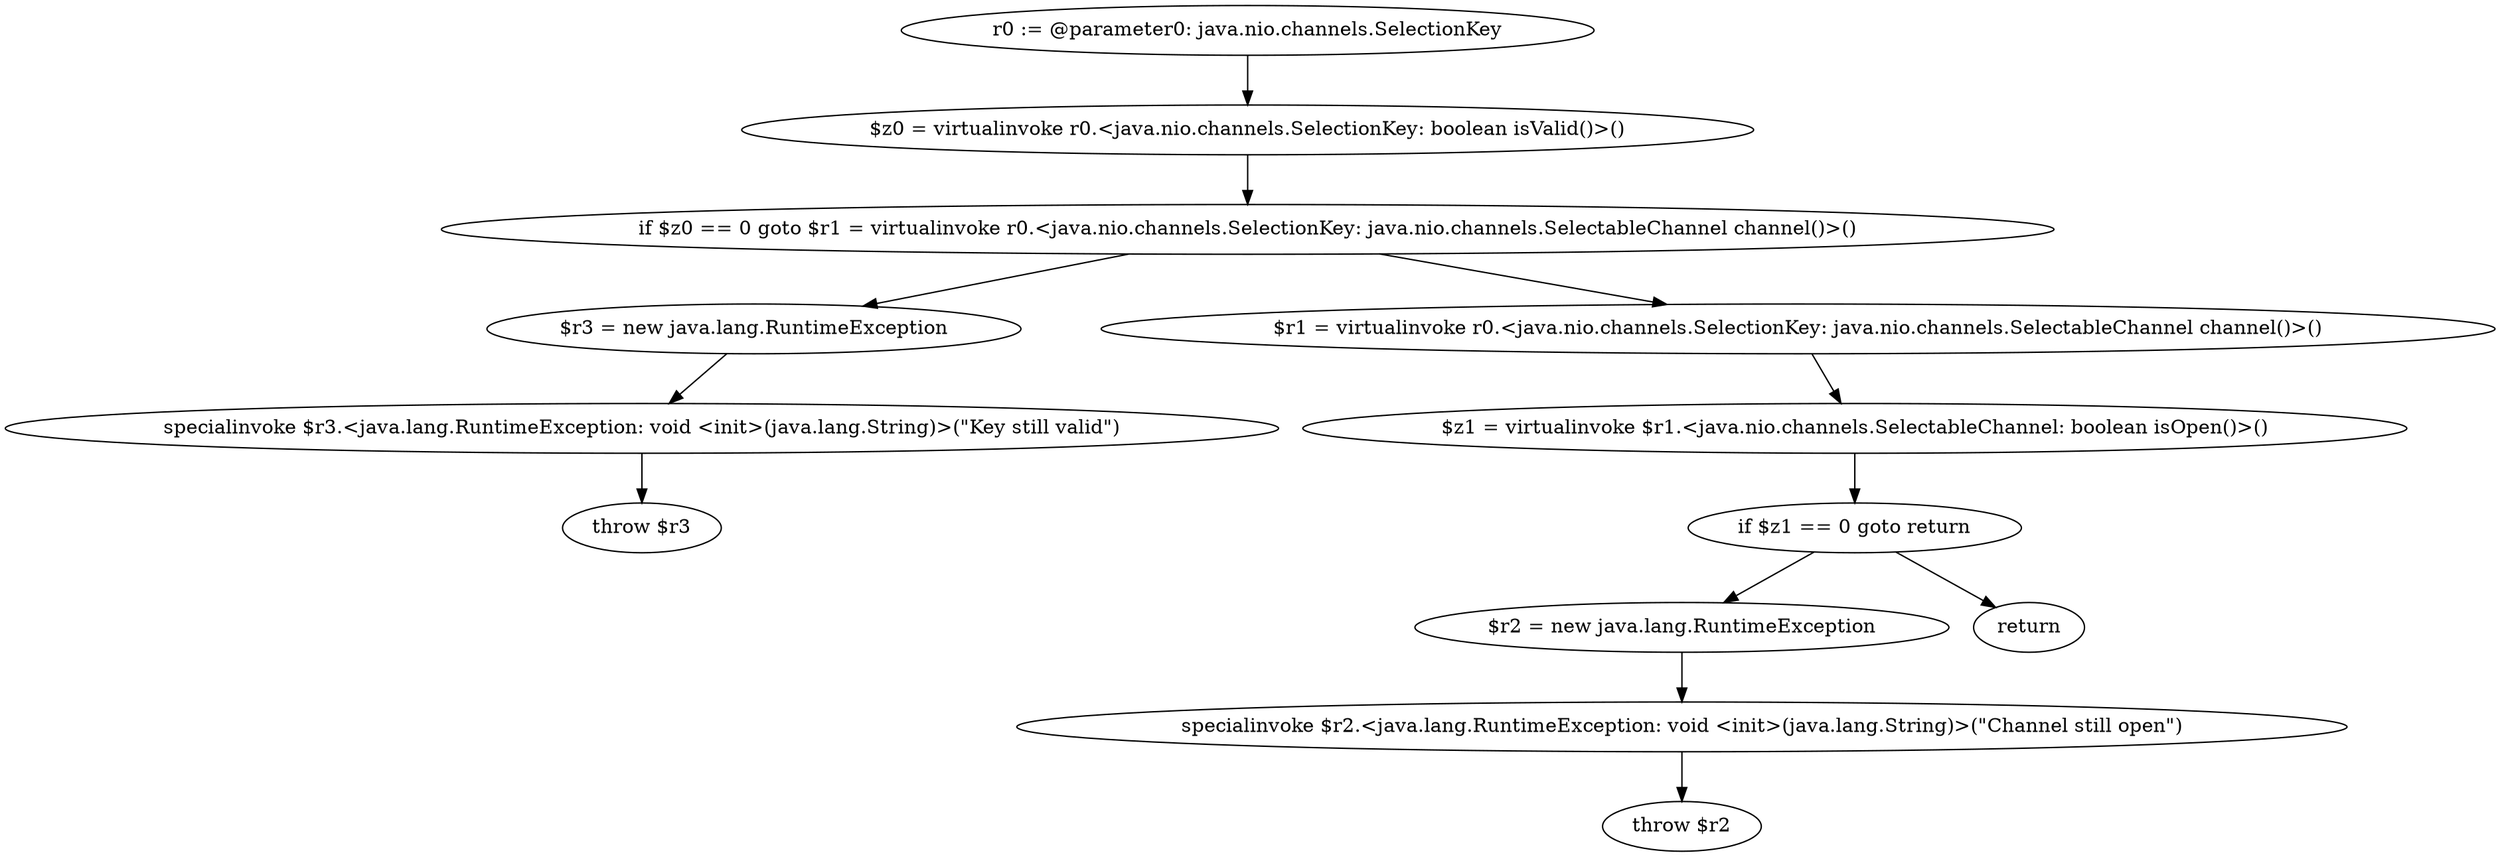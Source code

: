 digraph "unitGraph" {
    "r0 := @parameter0: java.nio.channels.SelectionKey"
    "$z0 = virtualinvoke r0.<java.nio.channels.SelectionKey: boolean isValid()>()"
    "if $z0 == 0 goto $r1 = virtualinvoke r0.<java.nio.channels.SelectionKey: java.nio.channels.SelectableChannel channel()>()"
    "$r3 = new java.lang.RuntimeException"
    "specialinvoke $r3.<java.lang.RuntimeException: void <init>(java.lang.String)>(\"Key still valid\")"
    "throw $r3"
    "$r1 = virtualinvoke r0.<java.nio.channels.SelectionKey: java.nio.channels.SelectableChannel channel()>()"
    "$z1 = virtualinvoke $r1.<java.nio.channels.SelectableChannel: boolean isOpen()>()"
    "if $z1 == 0 goto return"
    "$r2 = new java.lang.RuntimeException"
    "specialinvoke $r2.<java.lang.RuntimeException: void <init>(java.lang.String)>(\"Channel still open\")"
    "throw $r2"
    "return"
    "r0 := @parameter0: java.nio.channels.SelectionKey"->"$z0 = virtualinvoke r0.<java.nio.channels.SelectionKey: boolean isValid()>()";
    "$z0 = virtualinvoke r0.<java.nio.channels.SelectionKey: boolean isValid()>()"->"if $z0 == 0 goto $r1 = virtualinvoke r0.<java.nio.channels.SelectionKey: java.nio.channels.SelectableChannel channel()>()";
    "if $z0 == 0 goto $r1 = virtualinvoke r0.<java.nio.channels.SelectionKey: java.nio.channels.SelectableChannel channel()>()"->"$r3 = new java.lang.RuntimeException";
    "if $z0 == 0 goto $r1 = virtualinvoke r0.<java.nio.channels.SelectionKey: java.nio.channels.SelectableChannel channel()>()"->"$r1 = virtualinvoke r0.<java.nio.channels.SelectionKey: java.nio.channels.SelectableChannel channel()>()";
    "$r3 = new java.lang.RuntimeException"->"specialinvoke $r3.<java.lang.RuntimeException: void <init>(java.lang.String)>(\"Key still valid\")";
    "specialinvoke $r3.<java.lang.RuntimeException: void <init>(java.lang.String)>(\"Key still valid\")"->"throw $r3";
    "$r1 = virtualinvoke r0.<java.nio.channels.SelectionKey: java.nio.channels.SelectableChannel channel()>()"->"$z1 = virtualinvoke $r1.<java.nio.channels.SelectableChannel: boolean isOpen()>()";
    "$z1 = virtualinvoke $r1.<java.nio.channels.SelectableChannel: boolean isOpen()>()"->"if $z1 == 0 goto return";
    "if $z1 == 0 goto return"->"$r2 = new java.lang.RuntimeException";
    "if $z1 == 0 goto return"->"return";
    "$r2 = new java.lang.RuntimeException"->"specialinvoke $r2.<java.lang.RuntimeException: void <init>(java.lang.String)>(\"Channel still open\")";
    "specialinvoke $r2.<java.lang.RuntimeException: void <init>(java.lang.String)>(\"Channel still open\")"->"throw $r2";
}
